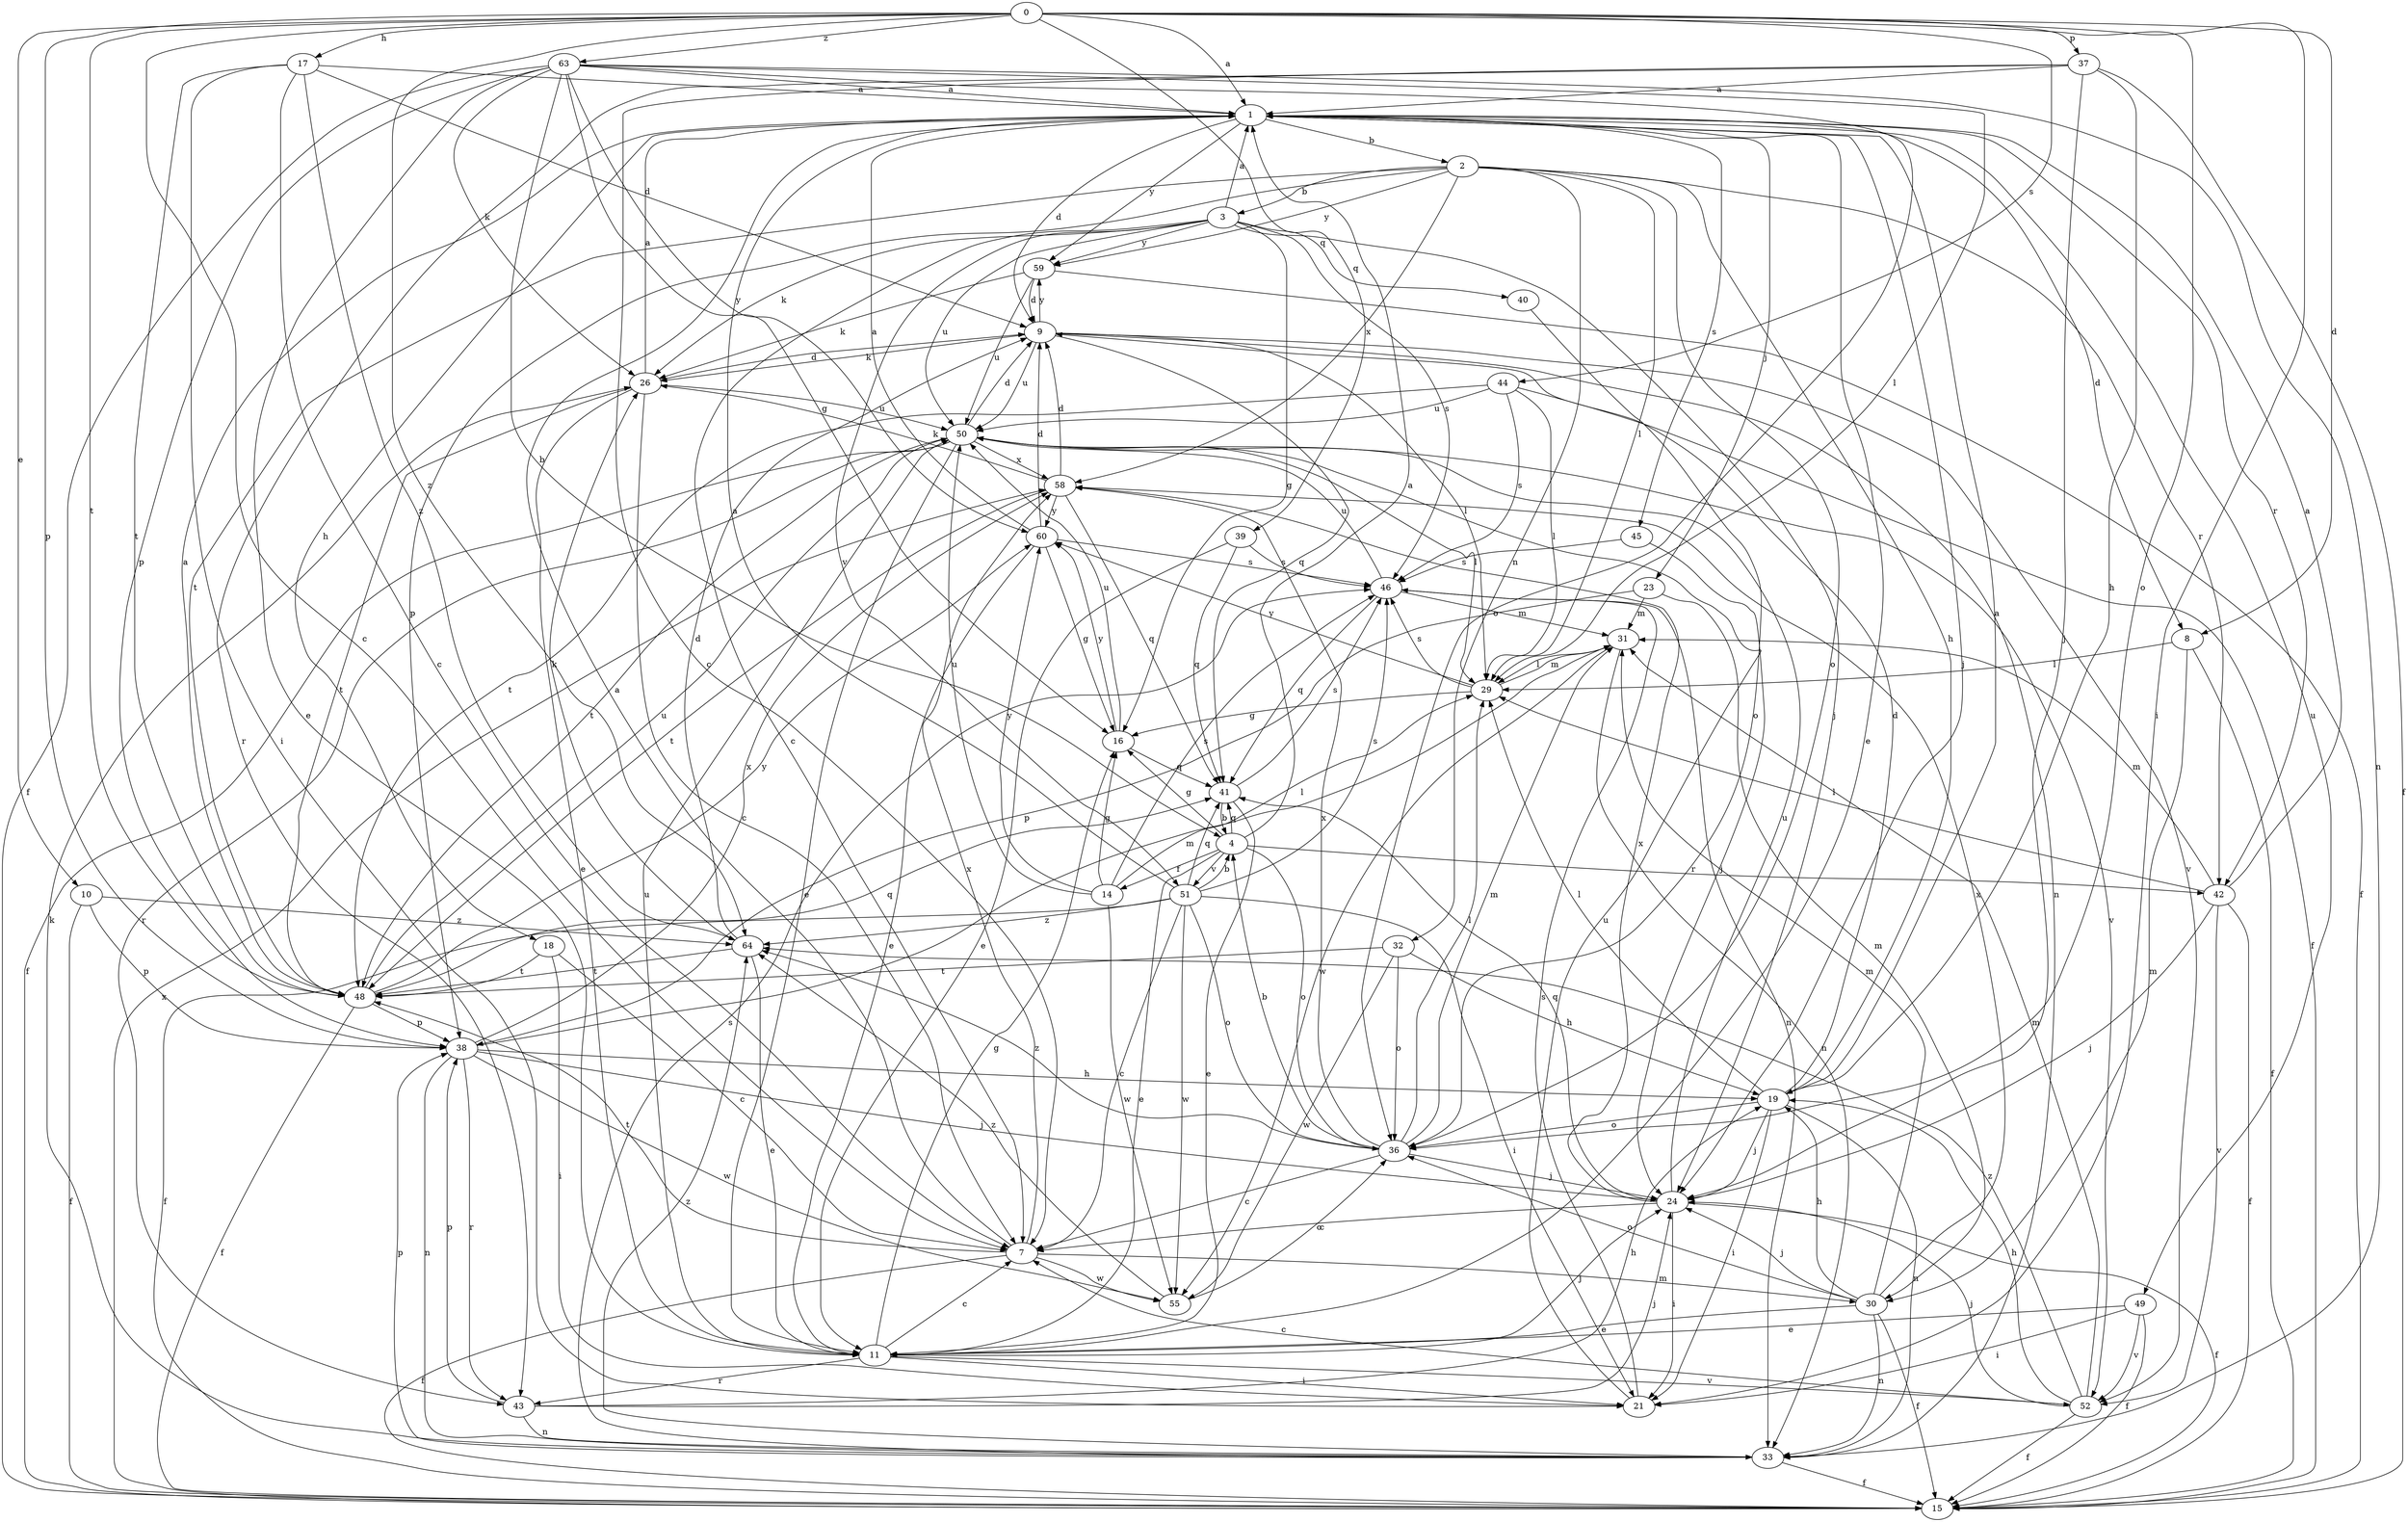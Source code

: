 strict digraph  {
0;
1;
2;
3;
4;
7;
8;
9;
10;
11;
14;
15;
16;
17;
18;
19;
21;
23;
24;
26;
29;
30;
31;
32;
33;
36;
37;
38;
39;
40;
41;
42;
43;
44;
45;
46;
48;
49;
50;
51;
52;
55;
58;
59;
60;
63;
64;
0 -> 1  [label=a];
0 -> 7  [label=c];
0 -> 8  [label=d];
0 -> 10  [label=e];
0 -> 17  [label=h];
0 -> 21  [label=i];
0 -> 36  [label=o];
0 -> 37  [label=p];
0 -> 38  [label=p];
0 -> 39  [label=q];
0 -> 44  [label=s];
0 -> 48  [label=t];
0 -> 63  [label=z];
0 -> 64  [label=z];
1 -> 2  [label=b];
1 -> 8  [label=d];
1 -> 9  [label=d];
1 -> 11  [label=e];
1 -> 18  [label=h];
1 -> 23  [label=j];
1 -> 24  [label=j];
1 -> 42  [label=r];
1 -> 45  [label=s];
1 -> 49  [label=u];
1 -> 59  [label=y];
2 -> 3  [label=b];
2 -> 19  [label=h];
2 -> 29  [label=l];
2 -> 32  [label=n];
2 -> 36  [label=o];
2 -> 38  [label=p];
2 -> 42  [label=r];
2 -> 48  [label=t];
2 -> 58  [label=x];
2 -> 59  [label=y];
3 -> 1  [label=a];
3 -> 7  [label=c];
3 -> 16  [label=g];
3 -> 24  [label=j];
3 -> 26  [label=k];
3 -> 40  [label=q];
3 -> 46  [label=s];
3 -> 50  [label=u];
3 -> 51  [label=v];
3 -> 59  [label=y];
4 -> 1  [label=a];
4 -> 11  [label=e];
4 -> 14  [label=f];
4 -> 16  [label=g];
4 -> 36  [label=o];
4 -> 41  [label=q];
4 -> 42  [label=r];
4 -> 51  [label=v];
7 -> 1  [label=a];
7 -> 15  [label=f];
7 -> 30  [label=m];
7 -> 48  [label=t];
7 -> 55  [label=w];
7 -> 58  [label=x];
8 -> 15  [label=f];
8 -> 29  [label=l];
8 -> 30  [label=m];
9 -> 26  [label=k];
9 -> 29  [label=l];
9 -> 33  [label=n];
9 -> 41  [label=q];
9 -> 50  [label=u];
9 -> 52  [label=v];
9 -> 59  [label=y];
10 -> 15  [label=f];
10 -> 38  [label=p];
10 -> 64  [label=z];
11 -> 7  [label=c];
11 -> 16  [label=g];
11 -> 21  [label=i];
11 -> 24  [label=j];
11 -> 43  [label=r];
11 -> 50  [label=u];
11 -> 52  [label=v];
14 -> 16  [label=g];
14 -> 29  [label=l];
14 -> 46  [label=s];
14 -> 50  [label=u];
14 -> 55  [label=w];
14 -> 60  [label=y];
15 -> 58  [label=x];
16 -> 41  [label=q];
16 -> 50  [label=u];
16 -> 60  [label=y];
17 -> 1  [label=a];
17 -> 7  [label=c];
17 -> 9  [label=d];
17 -> 21  [label=i];
17 -> 48  [label=t];
17 -> 64  [label=z];
18 -> 7  [label=c];
18 -> 21  [label=i];
18 -> 48  [label=t];
19 -> 1  [label=a];
19 -> 9  [label=d];
19 -> 21  [label=i];
19 -> 24  [label=j];
19 -> 29  [label=l];
19 -> 33  [label=n];
19 -> 36  [label=o];
21 -> 46  [label=s];
21 -> 50  [label=u];
23 -> 30  [label=m];
23 -> 31  [label=m];
23 -> 38  [label=p];
24 -> 7  [label=c];
24 -> 15  [label=f];
24 -> 21  [label=i];
24 -> 41  [label=q];
24 -> 50  [label=u];
24 -> 58  [label=x];
26 -> 1  [label=a];
26 -> 7  [label=c];
26 -> 9  [label=d];
26 -> 11  [label=e];
26 -> 48  [label=t];
26 -> 50  [label=u];
29 -> 16  [label=g];
29 -> 31  [label=m];
29 -> 46  [label=s];
29 -> 60  [label=y];
30 -> 11  [label=e];
30 -> 15  [label=f];
30 -> 19  [label=h];
30 -> 24  [label=j];
30 -> 31  [label=m];
30 -> 33  [label=n];
30 -> 36  [label=o];
30 -> 58  [label=x];
31 -> 29  [label=l];
31 -> 33  [label=n];
31 -> 55  [label=w];
32 -> 19  [label=h];
32 -> 36  [label=o];
32 -> 48  [label=t];
32 -> 55  [label=w];
33 -> 15  [label=f];
33 -> 26  [label=k];
33 -> 38  [label=p];
33 -> 46  [label=s];
33 -> 64  [label=z];
36 -> 4  [label=b];
36 -> 7  [label=c];
36 -> 24  [label=j];
36 -> 29  [label=l];
36 -> 31  [label=m];
36 -> 58  [label=x];
36 -> 64  [label=z];
37 -> 1  [label=a];
37 -> 7  [label=c];
37 -> 15  [label=f];
37 -> 19  [label=h];
37 -> 24  [label=j];
37 -> 43  [label=r];
38 -> 19  [label=h];
38 -> 24  [label=j];
38 -> 31  [label=m];
38 -> 33  [label=n];
38 -> 43  [label=r];
38 -> 55  [label=w];
38 -> 58  [label=x];
39 -> 11  [label=e];
39 -> 41  [label=q];
39 -> 46  [label=s];
40 -> 36  [label=o];
41 -> 4  [label=b];
41 -> 11  [label=e];
41 -> 46  [label=s];
42 -> 1  [label=a];
42 -> 15  [label=f];
42 -> 24  [label=j];
42 -> 29  [label=l];
42 -> 31  [label=m];
42 -> 52  [label=v];
43 -> 19  [label=h];
43 -> 24  [label=j];
43 -> 33  [label=n];
43 -> 38  [label=p];
44 -> 15  [label=f];
44 -> 29  [label=l];
44 -> 46  [label=s];
44 -> 48  [label=t];
44 -> 50  [label=u];
45 -> 24  [label=j];
45 -> 46  [label=s];
46 -> 31  [label=m];
46 -> 33  [label=n];
46 -> 41  [label=q];
46 -> 50  [label=u];
48 -> 1  [label=a];
48 -> 15  [label=f];
48 -> 38  [label=p];
48 -> 41  [label=q];
48 -> 50  [label=u];
48 -> 60  [label=y];
49 -> 11  [label=e];
49 -> 15  [label=f];
49 -> 21  [label=i];
49 -> 52  [label=v];
50 -> 9  [label=d];
50 -> 11  [label=e];
50 -> 15  [label=f];
50 -> 29  [label=l];
50 -> 43  [label=r];
50 -> 48  [label=t];
50 -> 52  [label=v];
50 -> 58  [label=x];
51 -> 1  [label=a];
51 -> 4  [label=b];
51 -> 7  [label=c];
51 -> 15  [label=f];
51 -> 21  [label=i];
51 -> 36  [label=o];
51 -> 41  [label=q];
51 -> 46  [label=s];
51 -> 55  [label=w];
51 -> 64  [label=z];
52 -> 7  [label=c];
52 -> 15  [label=f];
52 -> 19  [label=h];
52 -> 24  [label=j];
52 -> 31  [label=m];
52 -> 64  [label=z];
55 -> 36  [label=o];
55 -> 64  [label=z];
58 -> 9  [label=d];
58 -> 26  [label=k];
58 -> 41  [label=q];
58 -> 48  [label=t];
58 -> 60  [label=y];
59 -> 9  [label=d];
59 -> 15  [label=f];
59 -> 26  [label=k];
59 -> 50  [label=u];
60 -> 1  [label=a];
60 -> 9  [label=d];
60 -> 11  [label=e];
60 -> 16  [label=g];
60 -> 46  [label=s];
63 -> 1  [label=a];
63 -> 4  [label=b];
63 -> 11  [label=e];
63 -> 15  [label=f];
63 -> 16  [label=g];
63 -> 26  [label=k];
63 -> 29  [label=l];
63 -> 33  [label=n];
63 -> 36  [label=o];
63 -> 38  [label=p];
63 -> 60  [label=y];
64 -> 9  [label=d];
64 -> 11  [label=e];
64 -> 26  [label=k];
64 -> 48  [label=t];
}
